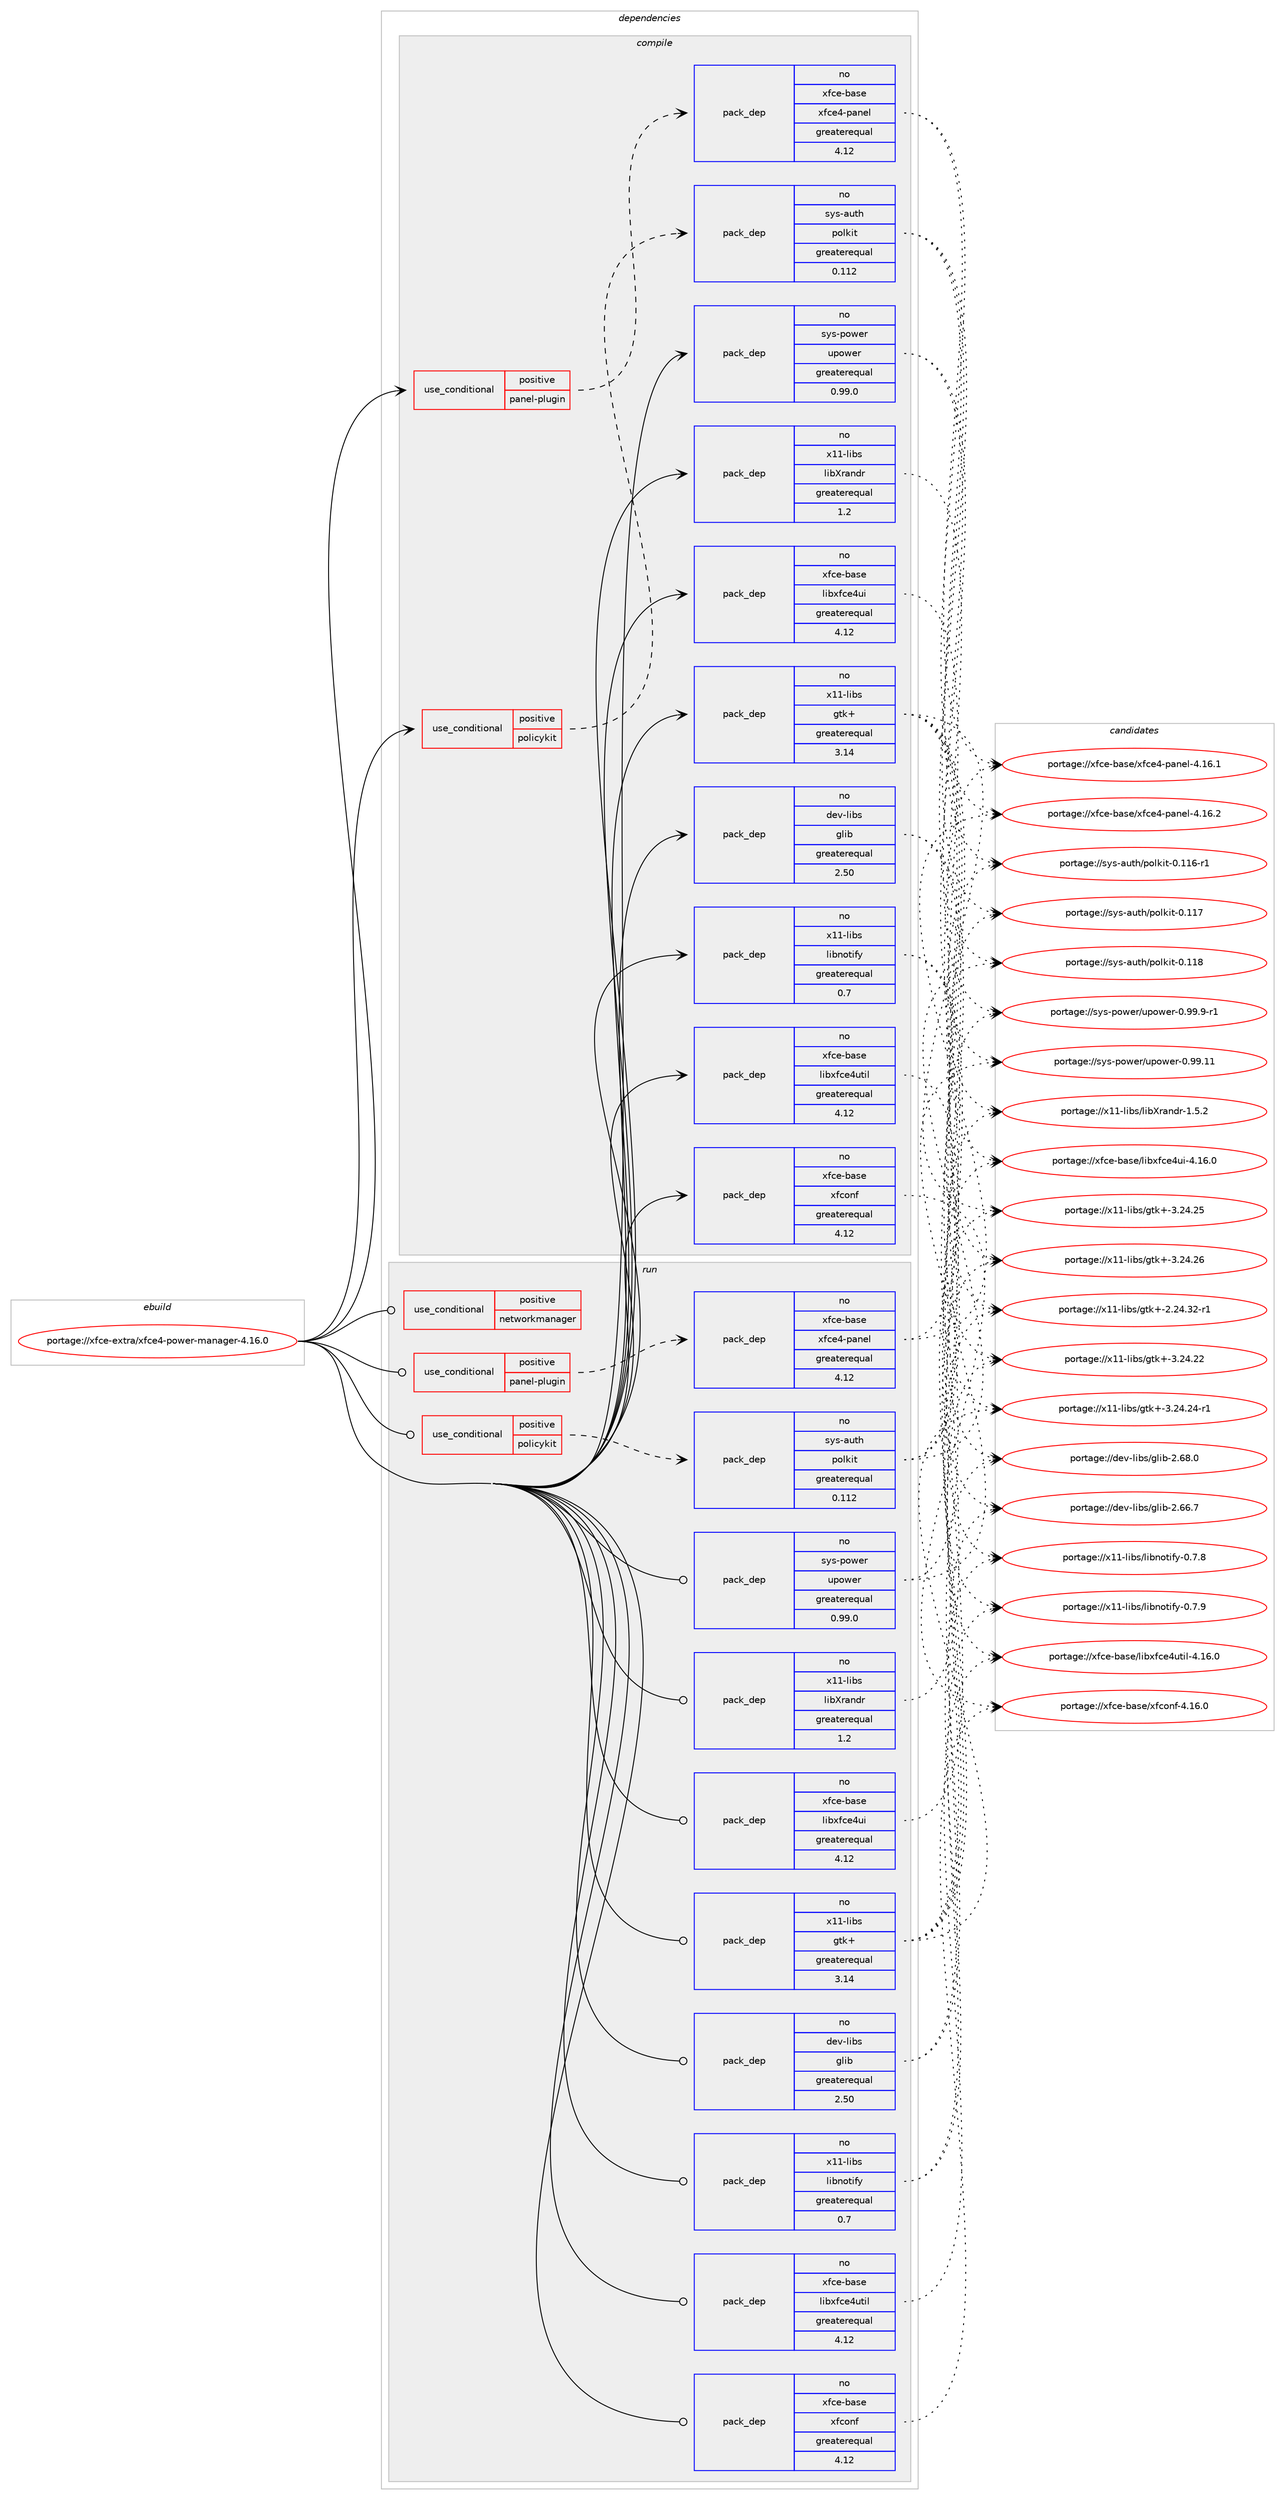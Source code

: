 digraph prolog {

# *************
# Graph options
# *************

newrank=true;
concentrate=true;
compound=true;
graph [rankdir=LR,fontname=Helvetica,fontsize=10,ranksep=1.5];#, ranksep=2.5, nodesep=0.2];
edge  [arrowhead=vee];
node  [fontname=Helvetica,fontsize=10];

# **********
# The ebuild
# **********

subgraph cluster_leftcol {
color=gray;
rank=same;
label=<<i>ebuild</i>>;
id [label="portage://xfce-extra/xfce4-power-manager-4.16.0", color=red, width=4, href="../xfce-extra/xfce4-power-manager-4.16.0.svg"];
}

# ****************
# The dependencies
# ****************

subgraph cluster_midcol {
color=gray;
label=<<i>dependencies</i>>;
subgraph cluster_compile {
fillcolor="#eeeeee";
style=filled;
label=<<i>compile</i>>;
subgraph cond638 {
dependency1313 [label=<<TABLE BORDER="0" CELLBORDER="1" CELLSPACING="0" CELLPADDING="4"><TR><TD ROWSPAN="3" CELLPADDING="10">use_conditional</TD></TR><TR><TD>positive</TD></TR><TR><TD>panel-plugin</TD></TR></TABLE>>, shape=none, color=red];
subgraph pack651 {
dependency1314 [label=<<TABLE BORDER="0" CELLBORDER="1" CELLSPACING="0" CELLPADDING="4" WIDTH="220"><TR><TD ROWSPAN="6" CELLPADDING="30">pack_dep</TD></TR><TR><TD WIDTH="110">no</TD></TR><TR><TD>xfce-base</TD></TR><TR><TD>xfce4-panel</TD></TR><TR><TD>greaterequal</TD></TR><TR><TD>4.12</TD></TR></TABLE>>, shape=none, color=blue];
}
dependency1313:e -> dependency1314:w [weight=20,style="dashed",arrowhead="vee"];
}
id:e -> dependency1313:w [weight=20,style="solid",arrowhead="vee"];
subgraph cond639 {
dependency1315 [label=<<TABLE BORDER="0" CELLBORDER="1" CELLSPACING="0" CELLPADDING="4"><TR><TD ROWSPAN="3" CELLPADDING="10">use_conditional</TD></TR><TR><TD>positive</TD></TR><TR><TD>policykit</TD></TR></TABLE>>, shape=none, color=red];
subgraph pack652 {
dependency1316 [label=<<TABLE BORDER="0" CELLBORDER="1" CELLSPACING="0" CELLPADDING="4" WIDTH="220"><TR><TD ROWSPAN="6" CELLPADDING="30">pack_dep</TD></TR><TR><TD WIDTH="110">no</TD></TR><TR><TD>sys-auth</TD></TR><TR><TD>polkit</TD></TR><TR><TD>greaterequal</TD></TR><TR><TD>0.112</TD></TR></TABLE>>, shape=none, color=blue];
}
dependency1315:e -> dependency1316:w [weight=20,style="dashed",arrowhead="vee"];
}
id:e -> dependency1315:w [weight=20,style="solid",arrowhead="vee"];
subgraph pack653 {
dependency1317 [label=<<TABLE BORDER="0" CELLBORDER="1" CELLSPACING="0" CELLPADDING="4" WIDTH="220"><TR><TD ROWSPAN="6" CELLPADDING="30">pack_dep</TD></TR><TR><TD WIDTH="110">no</TD></TR><TR><TD>dev-libs</TD></TR><TR><TD>glib</TD></TR><TR><TD>greaterequal</TD></TR><TR><TD>2.50</TD></TR></TABLE>>, shape=none, color=blue];
}
id:e -> dependency1317:w [weight=20,style="solid",arrowhead="vee"];
subgraph pack654 {
dependency1318 [label=<<TABLE BORDER="0" CELLBORDER="1" CELLSPACING="0" CELLPADDING="4" WIDTH="220"><TR><TD ROWSPAN="6" CELLPADDING="30">pack_dep</TD></TR><TR><TD WIDTH="110">no</TD></TR><TR><TD>sys-power</TD></TR><TR><TD>upower</TD></TR><TR><TD>greaterequal</TD></TR><TR><TD>0.99.0</TD></TR></TABLE>>, shape=none, color=blue];
}
id:e -> dependency1318:w [weight=20,style="solid",arrowhead="vee"];
# *** BEGIN UNKNOWN DEPENDENCY TYPE (TODO) ***
# id -> package_dependency(portage://xfce-extra/xfce4-power-manager-4.16.0,install,no,x11-base,xorg-proto,none,[,,],[],[])
# *** END UNKNOWN DEPENDENCY TYPE (TODO) ***

subgraph pack655 {
dependency1319 [label=<<TABLE BORDER="0" CELLBORDER="1" CELLSPACING="0" CELLPADDING="4" WIDTH="220"><TR><TD ROWSPAN="6" CELLPADDING="30">pack_dep</TD></TR><TR><TD WIDTH="110">no</TD></TR><TR><TD>x11-libs</TD></TR><TR><TD>gtk+</TD></TR><TR><TD>greaterequal</TD></TR><TR><TD>3.14</TD></TR></TABLE>>, shape=none, color=blue];
}
id:e -> dependency1319:w [weight=20,style="solid",arrowhead="vee"];
# *** BEGIN UNKNOWN DEPENDENCY TYPE (TODO) ***
# id -> package_dependency(portage://xfce-extra/xfce4-power-manager-4.16.0,install,no,x11-libs,libX11,none,[,,],[],[])
# *** END UNKNOWN DEPENDENCY TYPE (TODO) ***

# *** BEGIN UNKNOWN DEPENDENCY TYPE (TODO) ***
# id -> package_dependency(portage://xfce-extra/xfce4-power-manager-4.16.0,install,no,x11-libs,libXext,none,[,,],[],[])
# *** END UNKNOWN DEPENDENCY TYPE (TODO) ***

subgraph pack656 {
dependency1320 [label=<<TABLE BORDER="0" CELLBORDER="1" CELLSPACING="0" CELLPADDING="4" WIDTH="220"><TR><TD ROWSPAN="6" CELLPADDING="30">pack_dep</TD></TR><TR><TD WIDTH="110">no</TD></TR><TR><TD>x11-libs</TD></TR><TR><TD>libXrandr</TD></TR><TR><TD>greaterequal</TD></TR><TR><TD>1.2</TD></TR></TABLE>>, shape=none, color=blue];
}
id:e -> dependency1320:w [weight=20,style="solid",arrowhead="vee"];
# *** BEGIN UNKNOWN DEPENDENCY TYPE (TODO) ***
# id -> package_dependency(portage://xfce-extra/xfce4-power-manager-4.16.0,install,no,x11-libs,libXtst,none,[,,],[],[])
# *** END UNKNOWN DEPENDENCY TYPE (TODO) ***

subgraph pack657 {
dependency1321 [label=<<TABLE BORDER="0" CELLBORDER="1" CELLSPACING="0" CELLPADDING="4" WIDTH="220"><TR><TD ROWSPAN="6" CELLPADDING="30">pack_dep</TD></TR><TR><TD WIDTH="110">no</TD></TR><TR><TD>x11-libs</TD></TR><TR><TD>libnotify</TD></TR><TR><TD>greaterequal</TD></TR><TR><TD>0.7</TD></TR></TABLE>>, shape=none, color=blue];
}
id:e -> dependency1321:w [weight=20,style="solid",arrowhead="vee"];
subgraph pack658 {
dependency1322 [label=<<TABLE BORDER="0" CELLBORDER="1" CELLSPACING="0" CELLPADDING="4" WIDTH="220"><TR><TD ROWSPAN="6" CELLPADDING="30">pack_dep</TD></TR><TR><TD WIDTH="110">no</TD></TR><TR><TD>xfce-base</TD></TR><TR><TD>libxfce4ui</TD></TR><TR><TD>greaterequal</TD></TR><TR><TD>4.12</TD></TR></TABLE>>, shape=none, color=blue];
}
id:e -> dependency1322:w [weight=20,style="solid",arrowhead="vee"];
subgraph pack659 {
dependency1323 [label=<<TABLE BORDER="0" CELLBORDER="1" CELLSPACING="0" CELLPADDING="4" WIDTH="220"><TR><TD ROWSPAN="6" CELLPADDING="30">pack_dep</TD></TR><TR><TD WIDTH="110">no</TD></TR><TR><TD>xfce-base</TD></TR><TR><TD>libxfce4util</TD></TR><TR><TD>greaterequal</TD></TR><TR><TD>4.12</TD></TR></TABLE>>, shape=none, color=blue];
}
id:e -> dependency1323:w [weight=20,style="solid",arrowhead="vee"];
subgraph pack660 {
dependency1324 [label=<<TABLE BORDER="0" CELLBORDER="1" CELLSPACING="0" CELLPADDING="4" WIDTH="220"><TR><TD ROWSPAN="6" CELLPADDING="30">pack_dep</TD></TR><TR><TD WIDTH="110">no</TD></TR><TR><TD>xfce-base</TD></TR><TR><TD>xfconf</TD></TR><TR><TD>greaterequal</TD></TR><TR><TD>4.12</TD></TR></TABLE>>, shape=none, color=blue];
}
id:e -> dependency1324:w [weight=20,style="solid",arrowhead="vee"];
}
subgraph cluster_compileandrun {
fillcolor="#eeeeee";
style=filled;
label=<<i>compile and run</i>>;
}
subgraph cluster_run {
fillcolor="#eeeeee";
style=filled;
label=<<i>run</i>>;
subgraph cond640 {
dependency1325 [label=<<TABLE BORDER="0" CELLBORDER="1" CELLSPACING="0" CELLPADDING="4"><TR><TD ROWSPAN="3" CELLPADDING="10">use_conditional</TD></TR><TR><TD>positive</TD></TR><TR><TD>networkmanager</TD></TR></TABLE>>, shape=none, color=red];
# *** BEGIN UNKNOWN DEPENDENCY TYPE (TODO) ***
# dependency1325 -> package_dependency(portage://xfce-extra/xfce4-power-manager-4.16.0,run,no,net-misc,networkmanager,none,[,,],[],[])
# *** END UNKNOWN DEPENDENCY TYPE (TODO) ***

}
id:e -> dependency1325:w [weight=20,style="solid",arrowhead="odot"];
subgraph cond641 {
dependency1326 [label=<<TABLE BORDER="0" CELLBORDER="1" CELLSPACING="0" CELLPADDING="4"><TR><TD ROWSPAN="3" CELLPADDING="10">use_conditional</TD></TR><TR><TD>positive</TD></TR><TR><TD>panel-plugin</TD></TR></TABLE>>, shape=none, color=red];
subgraph pack661 {
dependency1327 [label=<<TABLE BORDER="0" CELLBORDER="1" CELLSPACING="0" CELLPADDING="4" WIDTH="220"><TR><TD ROWSPAN="6" CELLPADDING="30">pack_dep</TD></TR><TR><TD WIDTH="110">no</TD></TR><TR><TD>xfce-base</TD></TR><TR><TD>xfce4-panel</TD></TR><TR><TD>greaterequal</TD></TR><TR><TD>4.12</TD></TR></TABLE>>, shape=none, color=blue];
}
dependency1326:e -> dependency1327:w [weight=20,style="dashed",arrowhead="vee"];
}
id:e -> dependency1326:w [weight=20,style="solid",arrowhead="odot"];
subgraph cond642 {
dependency1328 [label=<<TABLE BORDER="0" CELLBORDER="1" CELLSPACING="0" CELLPADDING="4"><TR><TD ROWSPAN="3" CELLPADDING="10">use_conditional</TD></TR><TR><TD>positive</TD></TR><TR><TD>policykit</TD></TR></TABLE>>, shape=none, color=red];
subgraph pack662 {
dependency1329 [label=<<TABLE BORDER="0" CELLBORDER="1" CELLSPACING="0" CELLPADDING="4" WIDTH="220"><TR><TD ROWSPAN="6" CELLPADDING="30">pack_dep</TD></TR><TR><TD WIDTH="110">no</TD></TR><TR><TD>sys-auth</TD></TR><TR><TD>polkit</TD></TR><TR><TD>greaterequal</TD></TR><TR><TD>0.112</TD></TR></TABLE>>, shape=none, color=blue];
}
dependency1328:e -> dependency1329:w [weight=20,style="dashed",arrowhead="vee"];
}
id:e -> dependency1328:w [weight=20,style="solid",arrowhead="odot"];
subgraph pack663 {
dependency1330 [label=<<TABLE BORDER="0" CELLBORDER="1" CELLSPACING="0" CELLPADDING="4" WIDTH="220"><TR><TD ROWSPAN="6" CELLPADDING="30">pack_dep</TD></TR><TR><TD WIDTH="110">no</TD></TR><TR><TD>dev-libs</TD></TR><TR><TD>glib</TD></TR><TR><TD>greaterequal</TD></TR><TR><TD>2.50</TD></TR></TABLE>>, shape=none, color=blue];
}
id:e -> dependency1330:w [weight=20,style="solid",arrowhead="odot"];
subgraph pack664 {
dependency1331 [label=<<TABLE BORDER="0" CELLBORDER="1" CELLSPACING="0" CELLPADDING="4" WIDTH="220"><TR><TD ROWSPAN="6" CELLPADDING="30">pack_dep</TD></TR><TR><TD WIDTH="110">no</TD></TR><TR><TD>sys-power</TD></TR><TR><TD>upower</TD></TR><TR><TD>greaterequal</TD></TR><TR><TD>0.99.0</TD></TR></TABLE>>, shape=none, color=blue];
}
id:e -> dependency1331:w [weight=20,style="solid",arrowhead="odot"];
subgraph pack665 {
dependency1332 [label=<<TABLE BORDER="0" CELLBORDER="1" CELLSPACING="0" CELLPADDING="4" WIDTH="220"><TR><TD ROWSPAN="6" CELLPADDING="30">pack_dep</TD></TR><TR><TD WIDTH="110">no</TD></TR><TR><TD>x11-libs</TD></TR><TR><TD>gtk+</TD></TR><TR><TD>greaterequal</TD></TR><TR><TD>3.14</TD></TR></TABLE>>, shape=none, color=blue];
}
id:e -> dependency1332:w [weight=20,style="solid",arrowhead="odot"];
# *** BEGIN UNKNOWN DEPENDENCY TYPE (TODO) ***
# id -> package_dependency(portage://xfce-extra/xfce4-power-manager-4.16.0,run,no,x11-libs,libX11,none,[,,],[],[])
# *** END UNKNOWN DEPENDENCY TYPE (TODO) ***

# *** BEGIN UNKNOWN DEPENDENCY TYPE (TODO) ***
# id -> package_dependency(portage://xfce-extra/xfce4-power-manager-4.16.0,run,no,x11-libs,libXext,none,[,,],[],[])
# *** END UNKNOWN DEPENDENCY TYPE (TODO) ***

subgraph pack666 {
dependency1333 [label=<<TABLE BORDER="0" CELLBORDER="1" CELLSPACING="0" CELLPADDING="4" WIDTH="220"><TR><TD ROWSPAN="6" CELLPADDING="30">pack_dep</TD></TR><TR><TD WIDTH="110">no</TD></TR><TR><TD>x11-libs</TD></TR><TR><TD>libXrandr</TD></TR><TR><TD>greaterequal</TD></TR><TR><TD>1.2</TD></TR></TABLE>>, shape=none, color=blue];
}
id:e -> dependency1333:w [weight=20,style="solid",arrowhead="odot"];
# *** BEGIN UNKNOWN DEPENDENCY TYPE (TODO) ***
# id -> package_dependency(portage://xfce-extra/xfce4-power-manager-4.16.0,run,no,x11-libs,libXtst,none,[,,],[],[])
# *** END UNKNOWN DEPENDENCY TYPE (TODO) ***

subgraph pack667 {
dependency1334 [label=<<TABLE BORDER="0" CELLBORDER="1" CELLSPACING="0" CELLPADDING="4" WIDTH="220"><TR><TD ROWSPAN="6" CELLPADDING="30">pack_dep</TD></TR><TR><TD WIDTH="110">no</TD></TR><TR><TD>x11-libs</TD></TR><TR><TD>libnotify</TD></TR><TR><TD>greaterequal</TD></TR><TR><TD>0.7</TD></TR></TABLE>>, shape=none, color=blue];
}
id:e -> dependency1334:w [weight=20,style="solid",arrowhead="odot"];
subgraph pack668 {
dependency1335 [label=<<TABLE BORDER="0" CELLBORDER="1" CELLSPACING="0" CELLPADDING="4" WIDTH="220"><TR><TD ROWSPAN="6" CELLPADDING="30">pack_dep</TD></TR><TR><TD WIDTH="110">no</TD></TR><TR><TD>xfce-base</TD></TR><TR><TD>libxfce4ui</TD></TR><TR><TD>greaterequal</TD></TR><TR><TD>4.12</TD></TR></TABLE>>, shape=none, color=blue];
}
id:e -> dependency1335:w [weight=20,style="solid",arrowhead="odot"];
subgraph pack669 {
dependency1336 [label=<<TABLE BORDER="0" CELLBORDER="1" CELLSPACING="0" CELLPADDING="4" WIDTH="220"><TR><TD ROWSPAN="6" CELLPADDING="30">pack_dep</TD></TR><TR><TD WIDTH="110">no</TD></TR><TR><TD>xfce-base</TD></TR><TR><TD>libxfce4util</TD></TR><TR><TD>greaterequal</TD></TR><TR><TD>4.12</TD></TR></TABLE>>, shape=none, color=blue];
}
id:e -> dependency1336:w [weight=20,style="solid",arrowhead="odot"];
subgraph pack670 {
dependency1337 [label=<<TABLE BORDER="0" CELLBORDER="1" CELLSPACING="0" CELLPADDING="4" WIDTH="220"><TR><TD ROWSPAN="6" CELLPADDING="30">pack_dep</TD></TR><TR><TD WIDTH="110">no</TD></TR><TR><TD>xfce-base</TD></TR><TR><TD>xfconf</TD></TR><TR><TD>greaterequal</TD></TR><TR><TD>4.12</TD></TR></TABLE>>, shape=none, color=blue];
}
id:e -> dependency1337:w [weight=20,style="solid",arrowhead="odot"];
}
}

# **************
# The candidates
# **************

subgraph cluster_choices {
rank=same;
color=gray;
label=<<i>candidates</i>>;

subgraph choice651 {
color=black;
nodesep=1;
choice12010299101459897115101471201029910152451129711010110845524649544649 [label="portage://xfce-base/xfce4-panel-4.16.1", color=red, width=4,href="../xfce-base/xfce4-panel-4.16.1.svg"];
choice12010299101459897115101471201029910152451129711010110845524649544650 [label="portage://xfce-base/xfce4-panel-4.16.2", color=red, width=4,href="../xfce-base/xfce4-panel-4.16.2.svg"];
dependency1314:e -> choice12010299101459897115101471201029910152451129711010110845524649544649:w [style=dotted,weight="100"];
dependency1314:e -> choice12010299101459897115101471201029910152451129711010110845524649544650:w [style=dotted,weight="100"];
}
subgraph choice652 {
color=black;
nodesep=1;
choice1151211154597117116104471121111081071051164548464949544511449 [label="portage://sys-auth/polkit-0.116-r1", color=red, width=4,href="../sys-auth/polkit-0.116-r1.svg"];
choice115121115459711711610447112111108107105116454846494955 [label="portage://sys-auth/polkit-0.117", color=red, width=4,href="../sys-auth/polkit-0.117.svg"];
choice115121115459711711610447112111108107105116454846494956 [label="portage://sys-auth/polkit-0.118", color=red, width=4,href="../sys-auth/polkit-0.118.svg"];
dependency1316:e -> choice1151211154597117116104471121111081071051164548464949544511449:w [style=dotted,weight="100"];
dependency1316:e -> choice115121115459711711610447112111108107105116454846494955:w [style=dotted,weight="100"];
dependency1316:e -> choice115121115459711711610447112111108107105116454846494956:w [style=dotted,weight="100"];
}
subgraph choice653 {
color=black;
nodesep=1;
choice1001011184510810598115471031081059845504654544655 [label="portage://dev-libs/glib-2.66.7", color=red, width=4,href="../dev-libs/glib-2.66.7.svg"];
choice1001011184510810598115471031081059845504654564648 [label="portage://dev-libs/glib-2.68.0", color=red, width=4,href="../dev-libs/glib-2.68.0.svg"];
dependency1317:e -> choice1001011184510810598115471031081059845504654544655:w [style=dotted,weight="100"];
dependency1317:e -> choice1001011184510810598115471031081059845504654564648:w [style=dotted,weight="100"];
}
subgraph choice654 {
color=black;
nodesep=1;
choice11512111545112111119101114471171121111191011144548465757464949 [label="portage://sys-power/upower-0.99.11", color=red, width=4,href="../sys-power/upower-0.99.11.svg"];
choice1151211154511211111910111447117112111119101114454846575746574511449 [label="portage://sys-power/upower-0.99.9-r1", color=red, width=4,href="../sys-power/upower-0.99.9-r1.svg"];
dependency1318:e -> choice11512111545112111119101114471171121111191011144548465757464949:w [style=dotted,weight="100"];
dependency1318:e -> choice1151211154511211111910111447117112111119101114454846575746574511449:w [style=dotted,weight="100"];
}
subgraph choice655 {
color=black;
nodesep=1;
choice12049494510810598115471031161074345504650524651504511449 [label="portage://x11-libs/gtk+-2.24.32-r1", color=red, width=4,href="../x11-libs/gtk+-2.24.32-r1.svg"];
choice1204949451081059811547103116107434551465052465050 [label="portage://x11-libs/gtk+-3.24.22", color=red, width=4,href="../x11-libs/gtk+-3.24.22.svg"];
choice12049494510810598115471031161074345514650524650524511449 [label="portage://x11-libs/gtk+-3.24.24-r1", color=red, width=4,href="../x11-libs/gtk+-3.24.24-r1.svg"];
choice1204949451081059811547103116107434551465052465053 [label="portage://x11-libs/gtk+-3.24.25", color=red, width=4,href="../x11-libs/gtk+-3.24.25.svg"];
choice1204949451081059811547103116107434551465052465054 [label="portage://x11-libs/gtk+-3.24.26", color=red, width=4,href="../x11-libs/gtk+-3.24.26.svg"];
dependency1319:e -> choice12049494510810598115471031161074345504650524651504511449:w [style=dotted,weight="100"];
dependency1319:e -> choice1204949451081059811547103116107434551465052465050:w [style=dotted,weight="100"];
dependency1319:e -> choice12049494510810598115471031161074345514650524650524511449:w [style=dotted,weight="100"];
dependency1319:e -> choice1204949451081059811547103116107434551465052465053:w [style=dotted,weight="100"];
dependency1319:e -> choice1204949451081059811547103116107434551465052465054:w [style=dotted,weight="100"];
}
subgraph choice656 {
color=black;
nodesep=1;
choice1204949451081059811547108105988811497110100114454946534650 [label="portage://x11-libs/libXrandr-1.5.2", color=red, width=4,href="../x11-libs/libXrandr-1.5.2.svg"];
dependency1320:e -> choice1204949451081059811547108105988811497110100114454946534650:w [style=dotted,weight="100"];
}
subgraph choice657 {
color=black;
nodesep=1;
choice120494945108105981154710810598110111116105102121454846554656 [label="portage://x11-libs/libnotify-0.7.8", color=red, width=4,href="../x11-libs/libnotify-0.7.8.svg"];
choice120494945108105981154710810598110111116105102121454846554657 [label="portage://x11-libs/libnotify-0.7.9", color=red, width=4,href="../x11-libs/libnotify-0.7.9.svg"];
dependency1321:e -> choice120494945108105981154710810598110111116105102121454846554656:w [style=dotted,weight="100"];
dependency1321:e -> choice120494945108105981154710810598110111116105102121454846554657:w [style=dotted,weight="100"];
}
subgraph choice658 {
color=black;
nodesep=1;
choice120102991014598971151014710810598120102991015211710545524649544648 [label="portage://xfce-base/libxfce4ui-4.16.0", color=red, width=4,href="../xfce-base/libxfce4ui-4.16.0.svg"];
dependency1322:e -> choice120102991014598971151014710810598120102991015211710545524649544648:w [style=dotted,weight="100"];
}
subgraph choice659 {
color=black;
nodesep=1;
choice120102991014598971151014710810598120102991015211711610510845524649544648 [label="portage://xfce-base/libxfce4util-4.16.0", color=red, width=4,href="../xfce-base/libxfce4util-4.16.0.svg"];
dependency1323:e -> choice120102991014598971151014710810598120102991015211711610510845524649544648:w [style=dotted,weight="100"];
}
subgraph choice660 {
color=black;
nodesep=1;
choice12010299101459897115101471201029911111010245524649544648 [label="portage://xfce-base/xfconf-4.16.0", color=red, width=4,href="../xfce-base/xfconf-4.16.0.svg"];
dependency1324:e -> choice12010299101459897115101471201029911111010245524649544648:w [style=dotted,weight="100"];
}
subgraph choice661 {
color=black;
nodesep=1;
choice12010299101459897115101471201029910152451129711010110845524649544649 [label="portage://xfce-base/xfce4-panel-4.16.1", color=red, width=4,href="../xfce-base/xfce4-panel-4.16.1.svg"];
choice12010299101459897115101471201029910152451129711010110845524649544650 [label="portage://xfce-base/xfce4-panel-4.16.2", color=red, width=4,href="../xfce-base/xfce4-panel-4.16.2.svg"];
dependency1327:e -> choice12010299101459897115101471201029910152451129711010110845524649544649:w [style=dotted,weight="100"];
dependency1327:e -> choice12010299101459897115101471201029910152451129711010110845524649544650:w [style=dotted,weight="100"];
}
subgraph choice662 {
color=black;
nodesep=1;
choice1151211154597117116104471121111081071051164548464949544511449 [label="portage://sys-auth/polkit-0.116-r1", color=red, width=4,href="../sys-auth/polkit-0.116-r1.svg"];
choice115121115459711711610447112111108107105116454846494955 [label="portage://sys-auth/polkit-0.117", color=red, width=4,href="../sys-auth/polkit-0.117.svg"];
choice115121115459711711610447112111108107105116454846494956 [label="portage://sys-auth/polkit-0.118", color=red, width=4,href="../sys-auth/polkit-0.118.svg"];
dependency1329:e -> choice1151211154597117116104471121111081071051164548464949544511449:w [style=dotted,weight="100"];
dependency1329:e -> choice115121115459711711610447112111108107105116454846494955:w [style=dotted,weight="100"];
dependency1329:e -> choice115121115459711711610447112111108107105116454846494956:w [style=dotted,weight="100"];
}
subgraph choice663 {
color=black;
nodesep=1;
choice1001011184510810598115471031081059845504654544655 [label="portage://dev-libs/glib-2.66.7", color=red, width=4,href="../dev-libs/glib-2.66.7.svg"];
choice1001011184510810598115471031081059845504654564648 [label="portage://dev-libs/glib-2.68.0", color=red, width=4,href="../dev-libs/glib-2.68.0.svg"];
dependency1330:e -> choice1001011184510810598115471031081059845504654544655:w [style=dotted,weight="100"];
dependency1330:e -> choice1001011184510810598115471031081059845504654564648:w [style=dotted,weight="100"];
}
subgraph choice664 {
color=black;
nodesep=1;
choice11512111545112111119101114471171121111191011144548465757464949 [label="portage://sys-power/upower-0.99.11", color=red, width=4,href="../sys-power/upower-0.99.11.svg"];
choice1151211154511211111910111447117112111119101114454846575746574511449 [label="portage://sys-power/upower-0.99.9-r1", color=red, width=4,href="../sys-power/upower-0.99.9-r1.svg"];
dependency1331:e -> choice11512111545112111119101114471171121111191011144548465757464949:w [style=dotted,weight="100"];
dependency1331:e -> choice1151211154511211111910111447117112111119101114454846575746574511449:w [style=dotted,weight="100"];
}
subgraph choice665 {
color=black;
nodesep=1;
choice12049494510810598115471031161074345504650524651504511449 [label="portage://x11-libs/gtk+-2.24.32-r1", color=red, width=4,href="../x11-libs/gtk+-2.24.32-r1.svg"];
choice1204949451081059811547103116107434551465052465050 [label="portage://x11-libs/gtk+-3.24.22", color=red, width=4,href="../x11-libs/gtk+-3.24.22.svg"];
choice12049494510810598115471031161074345514650524650524511449 [label="portage://x11-libs/gtk+-3.24.24-r1", color=red, width=4,href="../x11-libs/gtk+-3.24.24-r1.svg"];
choice1204949451081059811547103116107434551465052465053 [label="portage://x11-libs/gtk+-3.24.25", color=red, width=4,href="../x11-libs/gtk+-3.24.25.svg"];
choice1204949451081059811547103116107434551465052465054 [label="portage://x11-libs/gtk+-3.24.26", color=red, width=4,href="../x11-libs/gtk+-3.24.26.svg"];
dependency1332:e -> choice12049494510810598115471031161074345504650524651504511449:w [style=dotted,weight="100"];
dependency1332:e -> choice1204949451081059811547103116107434551465052465050:w [style=dotted,weight="100"];
dependency1332:e -> choice12049494510810598115471031161074345514650524650524511449:w [style=dotted,weight="100"];
dependency1332:e -> choice1204949451081059811547103116107434551465052465053:w [style=dotted,weight="100"];
dependency1332:e -> choice1204949451081059811547103116107434551465052465054:w [style=dotted,weight="100"];
}
subgraph choice666 {
color=black;
nodesep=1;
choice1204949451081059811547108105988811497110100114454946534650 [label="portage://x11-libs/libXrandr-1.5.2", color=red, width=4,href="../x11-libs/libXrandr-1.5.2.svg"];
dependency1333:e -> choice1204949451081059811547108105988811497110100114454946534650:w [style=dotted,weight="100"];
}
subgraph choice667 {
color=black;
nodesep=1;
choice120494945108105981154710810598110111116105102121454846554656 [label="portage://x11-libs/libnotify-0.7.8", color=red, width=4,href="../x11-libs/libnotify-0.7.8.svg"];
choice120494945108105981154710810598110111116105102121454846554657 [label="portage://x11-libs/libnotify-0.7.9", color=red, width=4,href="../x11-libs/libnotify-0.7.9.svg"];
dependency1334:e -> choice120494945108105981154710810598110111116105102121454846554656:w [style=dotted,weight="100"];
dependency1334:e -> choice120494945108105981154710810598110111116105102121454846554657:w [style=dotted,weight="100"];
}
subgraph choice668 {
color=black;
nodesep=1;
choice120102991014598971151014710810598120102991015211710545524649544648 [label="portage://xfce-base/libxfce4ui-4.16.0", color=red, width=4,href="../xfce-base/libxfce4ui-4.16.0.svg"];
dependency1335:e -> choice120102991014598971151014710810598120102991015211710545524649544648:w [style=dotted,weight="100"];
}
subgraph choice669 {
color=black;
nodesep=1;
choice120102991014598971151014710810598120102991015211711610510845524649544648 [label="portage://xfce-base/libxfce4util-4.16.0", color=red, width=4,href="../xfce-base/libxfce4util-4.16.0.svg"];
dependency1336:e -> choice120102991014598971151014710810598120102991015211711610510845524649544648:w [style=dotted,weight="100"];
}
subgraph choice670 {
color=black;
nodesep=1;
choice12010299101459897115101471201029911111010245524649544648 [label="portage://xfce-base/xfconf-4.16.0", color=red, width=4,href="../xfce-base/xfconf-4.16.0.svg"];
dependency1337:e -> choice12010299101459897115101471201029911111010245524649544648:w [style=dotted,weight="100"];
}
}

}

